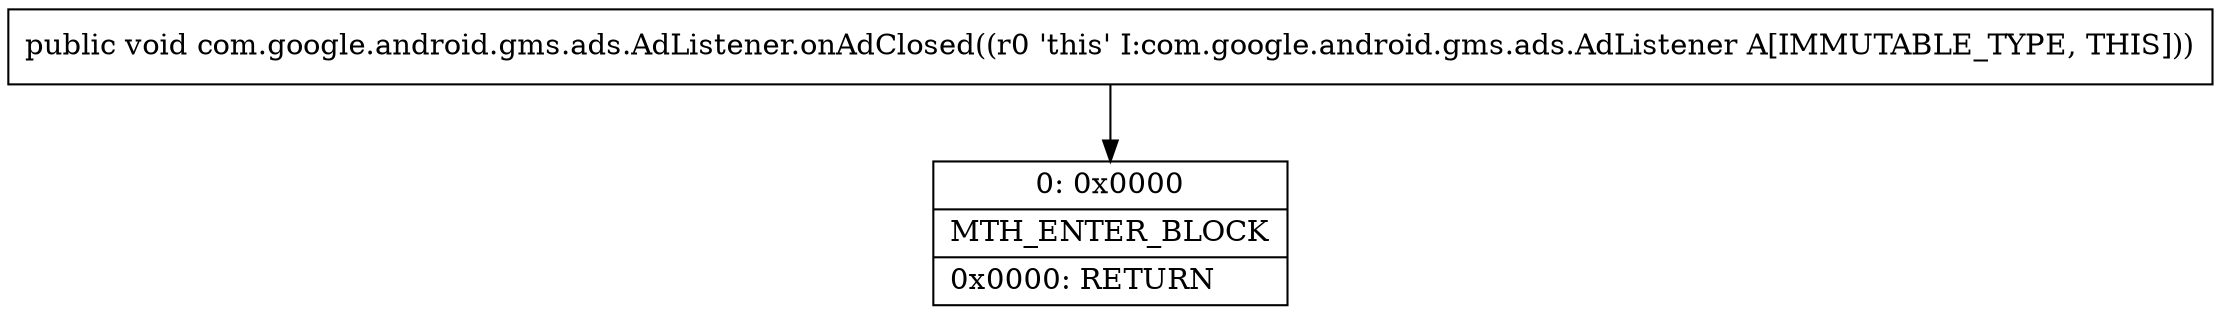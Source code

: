 digraph "CFG forcom.google.android.gms.ads.AdListener.onAdClosed()V" {
Node_0 [shape=record,label="{0\:\ 0x0000|MTH_ENTER_BLOCK\l|0x0000: RETURN   \l}"];
MethodNode[shape=record,label="{public void com.google.android.gms.ads.AdListener.onAdClosed((r0 'this' I:com.google.android.gms.ads.AdListener A[IMMUTABLE_TYPE, THIS])) }"];
MethodNode -> Node_0;
}

